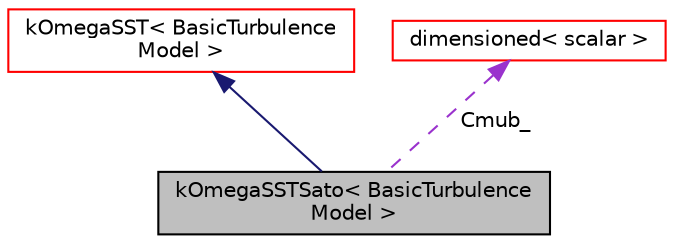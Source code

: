 digraph "kOmegaSSTSato&lt; BasicTurbulenceModel &gt;"
{
  bgcolor="transparent";
  edge [fontname="Helvetica",fontsize="10",labelfontname="Helvetica",labelfontsize="10"];
  node [fontname="Helvetica",fontsize="10",shape=record];
  Node12 [label="kOmegaSSTSato\< BasicTurbulence\lModel \>",height=0.2,width=0.4,color="black", fillcolor="grey75", style="filled", fontcolor="black"];
  Node13 -> Node12 [dir="back",color="midnightblue",fontsize="10",style="solid",fontname="Helvetica"];
  Node13 [label="kOmegaSST\< BasicTurbulence\lModel \>",height=0.2,width=0.4,color="red",URL="$a32341.html"];
  Node25 -> Node12 [dir="back",color="darkorchid3",fontsize="10",style="dashed",label=" Cmub_" ,fontname="Helvetica"];
  Node25 [label="dimensioned\< scalar \>",height=0.2,width=0.4,color="red",URL="$a27473.html"];
}

